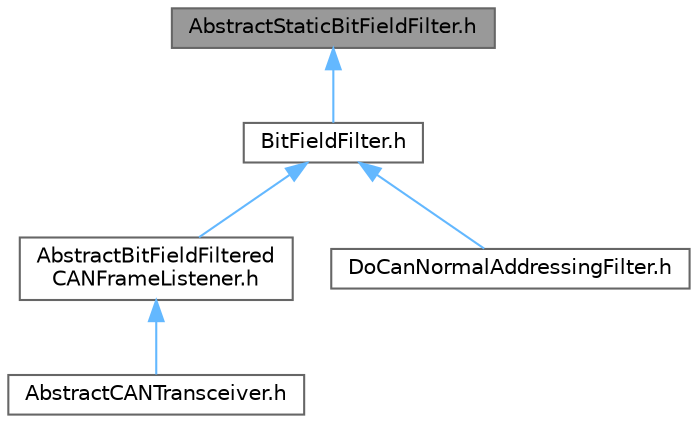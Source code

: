 digraph "AbstractStaticBitFieldFilter.h"
{
 // LATEX_PDF_SIZE
  bgcolor="transparent";
  edge [fontname=Helvetica,fontsize=10,labelfontname=Helvetica,labelfontsize=10];
  node [fontname=Helvetica,fontsize=10,shape=box,height=0.2,width=0.4];
  Node1 [id="Node000001",label="AbstractStaticBitFieldFilter.h",height=0.2,width=0.4,color="gray40", fillcolor="grey60", style="filled", fontcolor="black",tooltip=" "];
  Node1 -> Node2 [id="edge1_Node000001_Node000002",dir="back",color="steelblue1",style="solid",tooltip=" "];
  Node2 [id="Node000002",label="BitFieldFilter.h",height=0.2,width=0.4,color="grey40", fillcolor="white", style="filled",URL="$de/d63/BitFieldFilter_8h.html",tooltip=" "];
  Node2 -> Node3 [id="edge2_Node000002_Node000003",dir="back",color="steelblue1",style="solid",tooltip=" "];
  Node3 [id="Node000003",label="AbstractBitFieldFiltered\lCANFrameListener.h",height=0.2,width=0.4,color="grey40", fillcolor="white", style="filled",URL="$d5/d4b/AbstractBitFieldFilteredCANFrameListener_8h.html",tooltip=" "];
  Node3 -> Node4 [id="edge3_Node000003_Node000004",dir="back",color="steelblue1",style="solid",tooltip=" "];
  Node4 [id="Node000004",label="AbstractCANTransceiver.h",height=0.2,width=0.4,color="grey40", fillcolor="white", style="filled",URL="$d0/db6/AbstractCANTransceiver_8h.html",tooltip=" "];
  Node2 -> Node5 [id="edge4_Node000002_Node000005",dir="back",color="steelblue1",style="solid",tooltip=" "];
  Node5 [id="Node000005",label="DoCanNormalAddressingFilter.h",height=0.2,width=0.4,color="grey40", fillcolor="white", style="filled",URL="$d0/db8/DoCanNormalAddressingFilter_8h_source.html",tooltip=" "];
}
